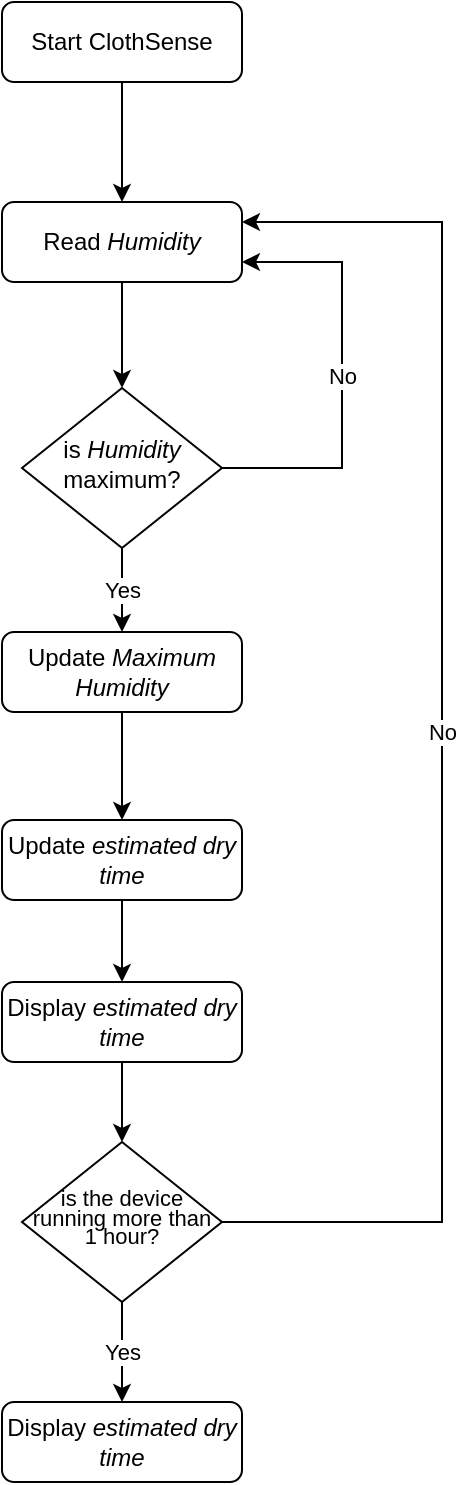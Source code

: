 <mxfile version="20.7.4" type="device"><diagram id="C5RBs43oDa-KdzZeNtuy" name="Page-1"><mxGraphModel dx="1687" dy="1005" grid="1" gridSize="10" guides="1" tooltips="1" connect="1" arrows="1" fold="1" page="1" pageScale="1" pageWidth="827" pageHeight="1169" math="0" shadow="0"><root><mxCell id="WIyWlLk6GJQsqaUBKTNV-0"/><mxCell id="WIyWlLk6GJQsqaUBKTNV-1" parent="WIyWlLk6GJQsqaUBKTNV-0"/><mxCell id="YLJFbHepOBLPcoXi6TUC-4" value="" style="edgeStyle=orthogonalEdgeStyle;rounded=0;orthogonalLoop=1;jettySize=auto;html=1;entryX=0.5;entryY=0;entryDx=0;entryDy=0;" edge="1" parent="WIyWlLk6GJQsqaUBKTNV-1" source="YLJFbHepOBLPcoXi6TUC-0" target="YLJFbHepOBLPcoXi6TUC-8"><mxGeometry relative="1" as="geometry"><mxPoint x="420" y="130" as="targetPoint"/></mxGeometry></mxCell><mxCell id="YLJFbHepOBLPcoXi6TUC-0" value="Start ClothSense" style="rounded=1;whiteSpace=wrap;html=1;fontSize=12;glass=0;strokeWidth=1;shadow=0;" vertex="1" parent="WIyWlLk6GJQsqaUBKTNV-1"><mxGeometry x="360" y="30" width="120" height="40" as="geometry"/></mxCell><mxCell id="YLJFbHepOBLPcoXi6TUC-11" value="Yes" style="edgeStyle=orthogonalEdgeStyle;rounded=0;orthogonalLoop=1;jettySize=auto;html=1;entryX=0.5;entryY=0;entryDx=0;entryDy=0;" edge="1" parent="WIyWlLk6GJQsqaUBKTNV-1" source="YLJFbHepOBLPcoXi6TUC-5" target="YLJFbHepOBLPcoXi6TUC-10"><mxGeometry relative="1" as="geometry"/></mxCell><mxCell id="YLJFbHepOBLPcoXi6TUC-33" value="No" style="edgeStyle=orthogonalEdgeStyle;rounded=0;orthogonalLoop=1;jettySize=auto;html=1;entryX=1;entryY=0.75;entryDx=0;entryDy=0;fontSize=11;" edge="1" parent="WIyWlLk6GJQsqaUBKTNV-1" source="YLJFbHepOBLPcoXi6TUC-5" target="YLJFbHepOBLPcoXi6TUC-8"><mxGeometry relative="1" as="geometry"><Array as="points"><mxPoint x="530" y="263"/><mxPoint x="530" y="160"/></Array></mxGeometry></mxCell><mxCell id="YLJFbHepOBLPcoXi6TUC-5" value="is &lt;i&gt;Humidity&lt;/i&gt; maximum?" style="rhombus;whiteSpace=wrap;html=1;shadow=0;fontFamily=Helvetica;fontSize=12;align=center;strokeWidth=1;spacing=6;spacingTop=-4;" vertex="1" parent="WIyWlLk6GJQsqaUBKTNV-1"><mxGeometry x="370" y="223" width="100" height="80" as="geometry"/></mxCell><mxCell id="YLJFbHepOBLPcoXi6TUC-15" style="edgeStyle=orthogonalEdgeStyle;rounded=0;orthogonalLoop=1;jettySize=auto;html=1;entryX=0.5;entryY=0;entryDx=0;entryDy=0;fontSize=11;" edge="1" parent="WIyWlLk6GJQsqaUBKTNV-1" source="YLJFbHepOBLPcoXi6TUC-8" target="YLJFbHepOBLPcoXi6TUC-5"><mxGeometry relative="1" as="geometry"/></mxCell><mxCell id="YLJFbHepOBLPcoXi6TUC-8" value="Read &lt;i&gt;Humidity&lt;/i&gt;" style="rounded=1;whiteSpace=wrap;html=1;fontSize=12;glass=0;strokeWidth=1;shadow=0;" vertex="1" parent="WIyWlLk6GJQsqaUBKTNV-1"><mxGeometry x="360" y="130" width="120" height="40" as="geometry"/></mxCell><mxCell id="YLJFbHepOBLPcoXi6TUC-18" style="edgeStyle=orthogonalEdgeStyle;rounded=0;orthogonalLoop=1;jettySize=auto;html=1;entryX=0.5;entryY=0;entryDx=0;entryDy=0;fontSize=11;" edge="1" parent="WIyWlLk6GJQsqaUBKTNV-1" source="YLJFbHepOBLPcoXi6TUC-10" target="YLJFbHepOBLPcoXi6TUC-17"><mxGeometry relative="1" as="geometry"/></mxCell><mxCell id="YLJFbHepOBLPcoXi6TUC-10" value="Update &lt;i&gt;Maximum Humidity&lt;/i&gt;" style="rounded=1;whiteSpace=wrap;html=1;fontSize=12;glass=0;strokeWidth=1;shadow=0;" vertex="1" parent="WIyWlLk6GJQsqaUBKTNV-1"><mxGeometry x="360" y="345" width="120" height="40" as="geometry"/></mxCell><mxCell id="YLJFbHepOBLPcoXi6TUC-26" value="Yes" style="edgeStyle=orthogonalEdgeStyle;rounded=0;orthogonalLoop=1;jettySize=auto;html=1;entryX=0.5;entryY=0;entryDx=0;entryDy=0;fontSize=11;" edge="1" parent="WIyWlLk6GJQsqaUBKTNV-1" source="YLJFbHepOBLPcoXi6TUC-12" target="YLJFbHepOBLPcoXi6TUC-31"><mxGeometry relative="1" as="geometry"><mxPoint x="420" y="721" as="targetPoint"/></mxGeometry></mxCell><mxCell id="YLJFbHepOBLPcoXi6TUC-34" value="No" style="edgeStyle=orthogonalEdgeStyle;rounded=0;orthogonalLoop=1;jettySize=auto;html=1;entryX=1;entryY=0.25;entryDx=0;entryDy=0;fontSize=11;" edge="1" parent="WIyWlLk6GJQsqaUBKTNV-1" source="YLJFbHepOBLPcoXi6TUC-12" target="YLJFbHepOBLPcoXi6TUC-8"><mxGeometry relative="1" as="geometry"><Array as="points"><mxPoint x="580" y="640"/><mxPoint x="580" y="140"/></Array></mxGeometry></mxCell><mxCell id="YLJFbHepOBLPcoXi6TUC-12" value="&lt;p style=&quot;line-height: 80%;&quot;&gt;&lt;font style=&quot;font-size: 11px;&quot;&gt;is the device running more than 1 hour?&lt;/font&gt;&lt;/p&gt;" style="rhombus;whiteSpace=wrap;html=1;shadow=0;fontFamily=Helvetica;fontSize=12;align=center;strokeWidth=1;spacing=6;spacingTop=-4;" vertex="1" parent="WIyWlLk6GJQsqaUBKTNV-1"><mxGeometry x="370" y="600" width="100" height="80" as="geometry"/></mxCell><mxCell id="YLJFbHepOBLPcoXi6TUC-20" style="edgeStyle=orthogonalEdgeStyle;rounded=0;orthogonalLoop=1;jettySize=auto;html=1;entryX=0.5;entryY=0;entryDx=0;entryDy=0;fontSize=11;" edge="1" parent="WIyWlLk6GJQsqaUBKTNV-1" source="YLJFbHepOBLPcoXi6TUC-17" target="YLJFbHepOBLPcoXi6TUC-19"><mxGeometry relative="1" as="geometry"/></mxCell><mxCell id="YLJFbHepOBLPcoXi6TUC-17" value="Update &lt;i&gt;estimated dry time&lt;/i&gt;" style="rounded=1;whiteSpace=wrap;html=1;fontSize=12;glass=0;strokeWidth=1;shadow=0;" vertex="1" parent="WIyWlLk6GJQsqaUBKTNV-1"><mxGeometry x="360" y="439" width="120" height="40" as="geometry"/></mxCell><mxCell id="YLJFbHepOBLPcoXi6TUC-35" style="edgeStyle=orthogonalEdgeStyle;rounded=0;orthogonalLoop=1;jettySize=auto;html=1;entryX=0.5;entryY=0;entryDx=0;entryDy=0;fontSize=11;" edge="1" parent="WIyWlLk6GJQsqaUBKTNV-1" source="YLJFbHepOBLPcoXi6TUC-19" target="YLJFbHepOBLPcoXi6TUC-12"><mxGeometry relative="1" as="geometry"/></mxCell><mxCell id="YLJFbHepOBLPcoXi6TUC-19" value="Display&amp;nbsp;&lt;i&gt;estimated dry time&lt;/i&gt;" style="rounded=1;whiteSpace=wrap;html=1;fontSize=12;glass=0;strokeWidth=1;shadow=0;" vertex="1" parent="WIyWlLk6GJQsqaUBKTNV-1"><mxGeometry x="360" y="520" width="120" height="40" as="geometry"/></mxCell><mxCell id="YLJFbHepOBLPcoXi6TUC-31" value="Display&amp;nbsp;&lt;i&gt;estimated dry time&lt;/i&gt;" style="rounded=1;whiteSpace=wrap;html=1;fontSize=12;glass=0;strokeWidth=1;shadow=0;" vertex="1" parent="WIyWlLk6GJQsqaUBKTNV-1"><mxGeometry x="360" y="730" width="120" height="40" as="geometry"/></mxCell></root></mxGraphModel></diagram></mxfile>
